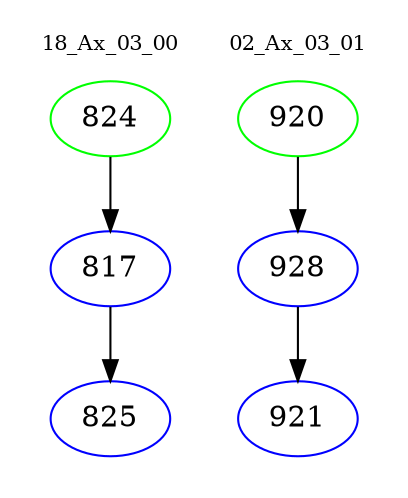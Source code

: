digraph{
subgraph cluster_0 {
color = white
label = "18_Ax_03_00";
fontsize=10;
T0_824 [label="824", color="green"]
T0_824 -> T0_817 [color="black"]
T0_817 [label="817", color="blue"]
T0_817 -> T0_825 [color="black"]
T0_825 [label="825", color="blue"]
}
subgraph cluster_1 {
color = white
label = "02_Ax_03_01";
fontsize=10;
T1_920 [label="920", color="green"]
T1_920 -> T1_928 [color="black"]
T1_928 [label="928", color="blue"]
T1_928 -> T1_921 [color="black"]
T1_921 [label="921", color="blue"]
}
}
